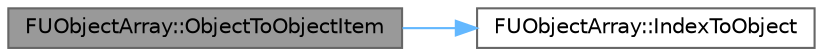digraph "FUObjectArray::ObjectToObjectItem"
{
 // INTERACTIVE_SVG=YES
 // LATEX_PDF_SIZE
  bgcolor="transparent";
  edge [fontname=Helvetica,fontsize=10,labelfontname=Helvetica,labelfontsize=10];
  node [fontname=Helvetica,fontsize=10,shape=box,height=0.2,width=0.4];
  rankdir="LR";
  Node1 [id="Node000001",label="FUObjectArray::ObjectToObjectItem",height=0.2,width=0.4,color="gray40", fillcolor="grey60", style="filled", fontcolor="black",tooltip=" "];
  Node1 -> Node2 [id="edge1_Node000001_Node000002",color="steelblue1",style="solid",tooltip=" "];
  Node2 [id="Node000002",label="FUObjectArray::IndexToObject",height=0.2,width=0.4,color="grey40", fillcolor="white", style="filled",URL="$db/dec/classFUObjectArray.html#aea3b23f9cb866f7e957d30df826b7582",tooltip="Returns the UObject corresponding to index."];
}
